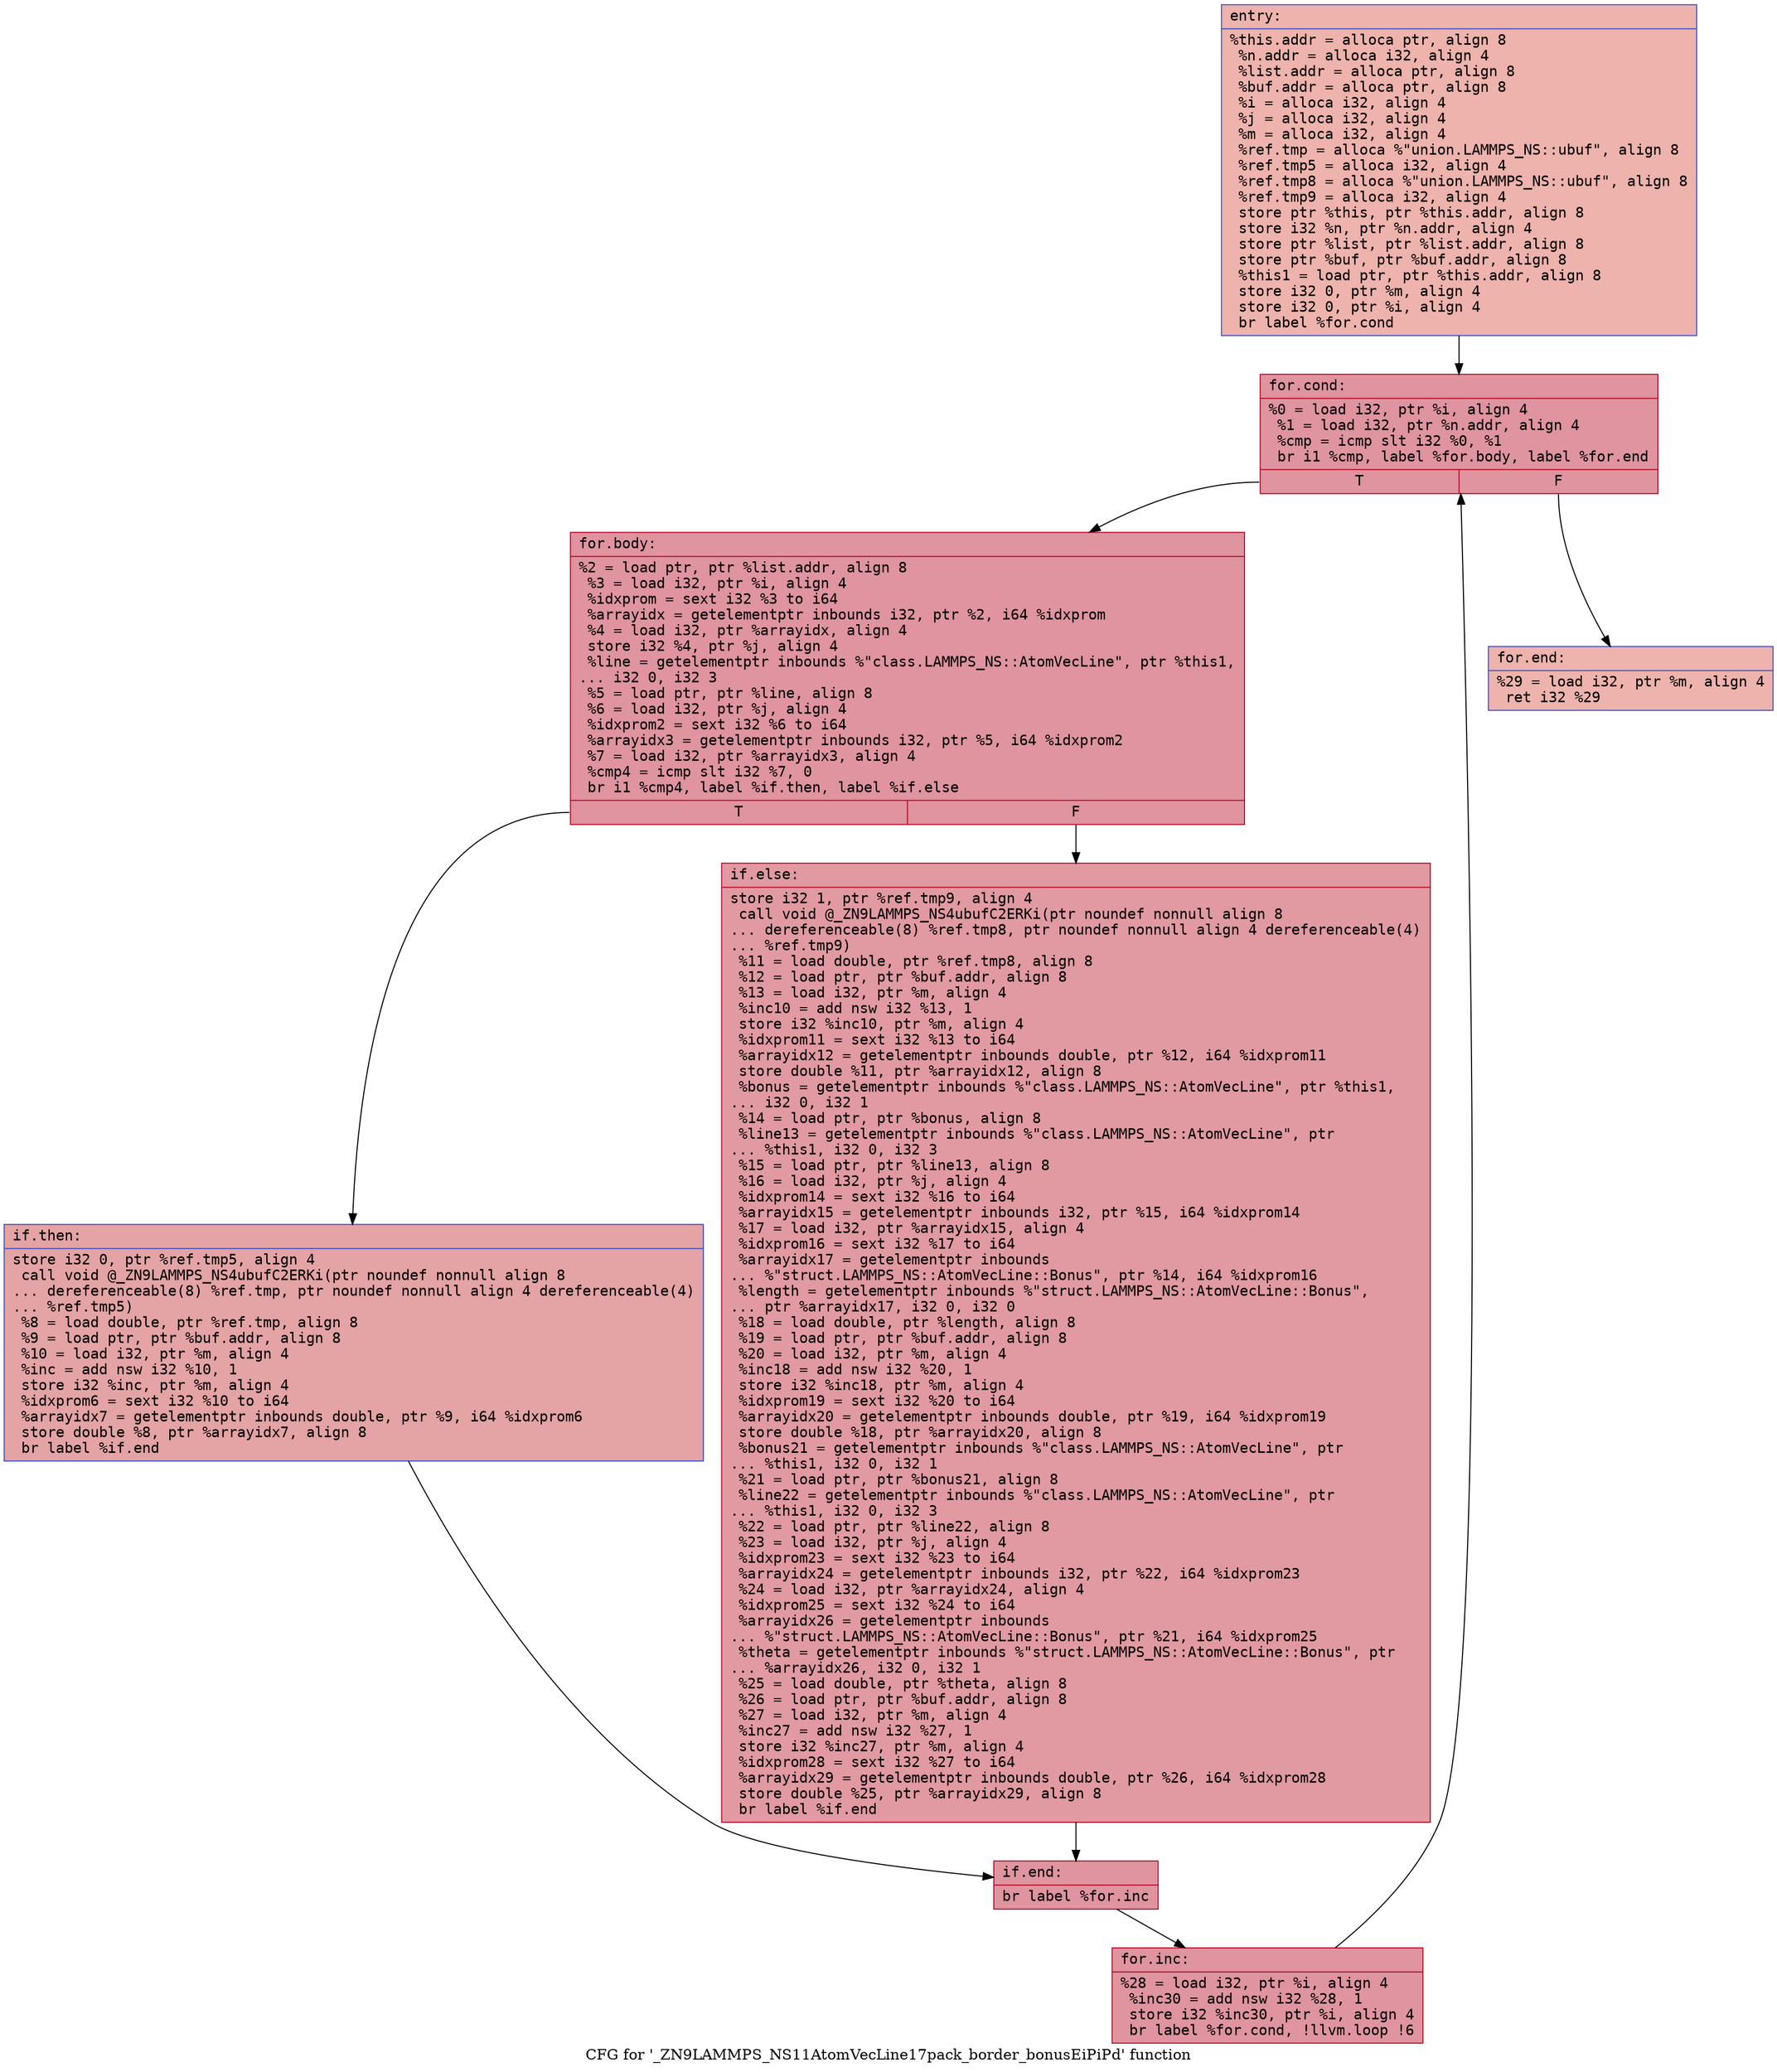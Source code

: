 digraph "CFG for '_ZN9LAMMPS_NS11AtomVecLine17pack_border_bonusEiPiPd' function" {
	label="CFG for '_ZN9LAMMPS_NS11AtomVecLine17pack_border_bonusEiPiPd' function";

	Node0x562ebb898660 [shape=record,color="#3d50c3ff", style=filled, fillcolor="#d6524470" fontname="Courier",label="{entry:\l|  %this.addr = alloca ptr, align 8\l  %n.addr = alloca i32, align 4\l  %list.addr = alloca ptr, align 8\l  %buf.addr = alloca ptr, align 8\l  %i = alloca i32, align 4\l  %j = alloca i32, align 4\l  %m = alloca i32, align 4\l  %ref.tmp = alloca %\"union.LAMMPS_NS::ubuf\", align 8\l  %ref.tmp5 = alloca i32, align 4\l  %ref.tmp8 = alloca %\"union.LAMMPS_NS::ubuf\", align 8\l  %ref.tmp9 = alloca i32, align 4\l  store ptr %this, ptr %this.addr, align 8\l  store i32 %n, ptr %n.addr, align 4\l  store ptr %list, ptr %list.addr, align 8\l  store ptr %buf, ptr %buf.addr, align 8\l  %this1 = load ptr, ptr %this.addr, align 8\l  store i32 0, ptr %m, align 4\l  store i32 0, ptr %i, align 4\l  br label %for.cond\l}"];
	Node0x562ebb898660 -> Node0x562ebb899260[tooltip="entry -> for.cond\nProbability 100.00%" ];
	Node0x562ebb899260 [shape=record,color="#b70d28ff", style=filled, fillcolor="#b70d2870" fontname="Courier",label="{for.cond:\l|  %0 = load i32, ptr %i, align 4\l  %1 = load i32, ptr %n.addr, align 4\l  %cmp = icmp slt i32 %0, %1\l  br i1 %cmp, label %for.body, label %for.end\l|{<s0>T|<s1>F}}"];
	Node0x562ebb899260:s0 -> Node0x562ebb899500[tooltip="for.cond -> for.body\nProbability 96.88%" ];
	Node0x562ebb899260:s1 -> Node0x562ebb899580[tooltip="for.cond -> for.end\nProbability 3.12%" ];
	Node0x562ebb899500 [shape=record,color="#b70d28ff", style=filled, fillcolor="#b70d2870" fontname="Courier",label="{for.body:\l|  %2 = load ptr, ptr %list.addr, align 8\l  %3 = load i32, ptr %i, align 4\l  %idxprom = sext i32 %3 to i64\l  %arrayidx = getelementptr inbounds i32, ptr %2, i64 %idxprom\l  %4 = load i32, ptr %arrayidx, align 4\l  store i32 %4, ptr %j, align 4\l  %line = getelementptr inbounds %\"class.LAMMPS_NS::AtomVecLine\", ptr %this1,\l... i32 0, i32 3\l  %5 = load ptr, ptr %line, align 8\l  %6 = load i32, ptr %j, align 4\l  %idxprom2 = sext i32 %6 to i64\l  %arrayidx3 = getelementptr inbounds i32, ptr %5, i64 %idxprom2\l  %7 = load i32, ptr %arrayidx3, align 4\l  %cmp4 = icmp slt i32 %7, 0\l  br i1 %cmp4, label %if.then, label %if.else\l|{<s0>T|<s1>F}}"];
	Node0x562ebb899500:s0 -> Node0x562ebb89a050[tooltip="for.body -> if.then\nProbability 37.50%" ];
	Node0x562ebb899500:s1 -> Node0x562ebb89a0a0[tooltip="for.body -> if.else\nProbability 62.50%" ];
	Node0x562ebb89a050 [shape=record,color="#3d50c3ff", style=filled, fillcolor="#c32e3170" fontname="Courier",label="{if.then:\l|  store i32 0, ptr %ref.tmp5, align 4\l  call void @_ZN9LAMMPS_NS4ubufC2ERKi(ptr noundef nonnull align 8\l... dereferenceable(8) %ref.tmp, ptr noundef nonnull align 4 dereferenceable(4)\l... %ref.tmp5)\l  %8 = load double, ptr %ref.tmp, align 8\l  %9 = load ptr, ptr %buf.addr, align 8\l  %10 = load i32, ptr %m, align 4\l  %inc = add nsw i32 %10, 1\l  store i32 %inc, ptr %m, align 4\l  %idxprom6 = sext i32 %10 to i64\l  %arrayidx7 = getelementptr inbounds double, ptr %9, i64 %idxprom6\l  store double %8, ptr %arrayidx7, align 8\l  br label %if.end\l}"];
	Node0x562ebb89a050 -> Node0x562ebb89a920[tooltip="if.then -> if.end\nProbability 100.00%" ];
	Node0x562ebb89a0a0 [shape=record,color="#b70d28ff", style=filled, fillcolor="#bb1b2c70" fontname="Courier",label="{if.else:\l|  store i32 1, ptr %ref.tmp9, align 4\l  call void @_ZN9LAMMPS_NS4ubufC2ERKi(ptr noundef nonnull align 8\l... dereferenceable(8) %ref.tmp8, ptr noundef nonnull align 4 dereferenceable(4)\l... %ref.tmp9)\l  %11 = load double, ptr %ref.tmp8, align 8\l  %12 = load ptr, ptr %buf.addr, align 8\l  %13 = load i32, ptr %m, align 4\l  %inc10 = add nsw i32 %13, 1\l  store i32 %inc10, ptr %m, align 4\l  %idxprom11 = sext i32 %13 to i64\l  %arrayidx12 = getelementptr inbounds double, ptr %12, i64 %idxprom11\l  store double %11, ptr %arrayidx12, align 8\l  %bonus = getelementptr inbounds %\"class.LAMMPS_NS::AtomVecLine\", ptr %this1,\l... i32 0, i32 1\l  %14 = load ptr, ptr %bonus, align 8\l  %line13 = getelementptr inbounds %\"class.LAMMPS_NS::AtomVecLine\", ptr\l... %this1, i32 0, i32 3\l  %15 = load ptr, ptr %line13, align 8\l  %16 = load i32, ptr %j, align 4\l  %idxprom14 = sext i32 %16 to i64\l  %arrayidx15 = getelementptr inbounds i32, ptr %15, i64 %idxprom14\l  %17 = load i32, ptr %arrayidx15, align 4\l  %idxprom16 = sext i32 %17 to i64\l  %arrayidx17 = getelementptr inbounds\l... %\"struct.LAMMPS_NS::AtomVecLine::Bonus\", ptr %14, i64 %idxprom16\l  %length = getelementptr inbounds %\"struct.LAMMPS_NS::AtomVecLine::Bonus\",\l... ptr %arrayidx17, i32 0, i32 0\l  %18 = load double, ptr %length, align 8\l  %19 = load ptr, ptr %buf.addr, align 8\l  %20 = load i32, ptr %m, align 4\l  %inc18 = add nsw i32 %20, 1\l  store i32 %inc18, ptr %m, align 4\l  %idxprom19 = sext i32 %20 to i64\l  %arrayidx20 = getelementptr inbounds double, ptr %19, i64 %idxprom19\l  store double %18, ptr %arrayidx20, align 8\l  %bonus21 = getelementptr inbounds %\"class.LAMMPS_NS::AtomVecLine\", ptr\l... %this1, i32 0, i32 1\l  %21 = load ptr, ptr %bonus21, align 8\l  %line22 = getelementptr inbounds %\"class.LAMMPS_NS::AtomVecLine\", ptr\l... %this1, i32 0, i32 3\l  %22 = load ptr, ptr %line22, align 8\l  %23 = load i32, ptr %j, align 4\l  %idxprom23 = sext i32 %23 to i64\l  %arrayidx24 = getelementptr inbounds i32, ptr %22, i64 %idxprom23\l  %24 = load i32, ptr %arrayidx24, align 4\l  %idxprom25 = sext i32 %24 to i64\l  %arrayidx26 = getelementptr inbounds\l... %\"struct.LAMMPS_NS::AtomVecLine::Bonus\", ptr %21, i64 %idxprom25\l  %theta = getelementptr inbounds %\"struct.LAMMPS_NS::AtomVecLine::Bonus\", ptr\l... %arrayidx26, i32 0, i32 1\l  %25 = load double, ptr %theta, align 8\l  %26 = load ptr, ptr %buf.addr, align 8\l  %27 = load i32, ptr %m, align 4\l  %inc27 = add nsw i32 %27, 1\l  store i32 %inc27, ptr %m, align 4\l  %idxprom28 = sext i32 %27 to i64\l  %arrayidx29 = getelementptr inbounds double, ptr %26, i64 %idxprom28\l  store double %25, ptr %arrayidx29, align 8\l  br label %if.end\l}"];
	Node0x562ebb89a0a0 -> Node0x562ebb89a920[tooltip="if.else -> if.end\nProbability 100.00%" ];
	Node0x562ebb89a920 [shape=record,color="#b70d28ff", style=filled, fillcolor="#b70d2870" fontname="Courier",label="{if.end:\l|  br label %for.inc\l}"];
	Node0x562ebb89a920 -> Node0x562ebb89ccc0[tooltip="if.end -> for.inc\nProbability 100.00%" ];
	Node0x562ebb89ccc0 [shape=record,color="#b70d28ff", style=filled, fillcolor="#b70d2870" fontname="Courier",label="{for.inc:\l|  %28 = load i32, ptr %i, align 4\l  %inc30 = add nsw i32 %28, 1\l  store i32 %inc30, ptr %i, align 4\l  br label %for.cond, !llvm.loop !6\l}"];
	Node0x562ebb89ccc0 -> Node0x562ebb899260[tooltip="for.inc -> for.cond\nProbability 100.00%" ];
	Node0x562ebb899580 [shape=record,color="#3d50c3ff", style=filled, fillcolor="#d6524470" fontname="Courier",label="{for.end:\l|  %29 = load i32, ptr %m, align 4\l  ret i32 %29\l}"];
}

